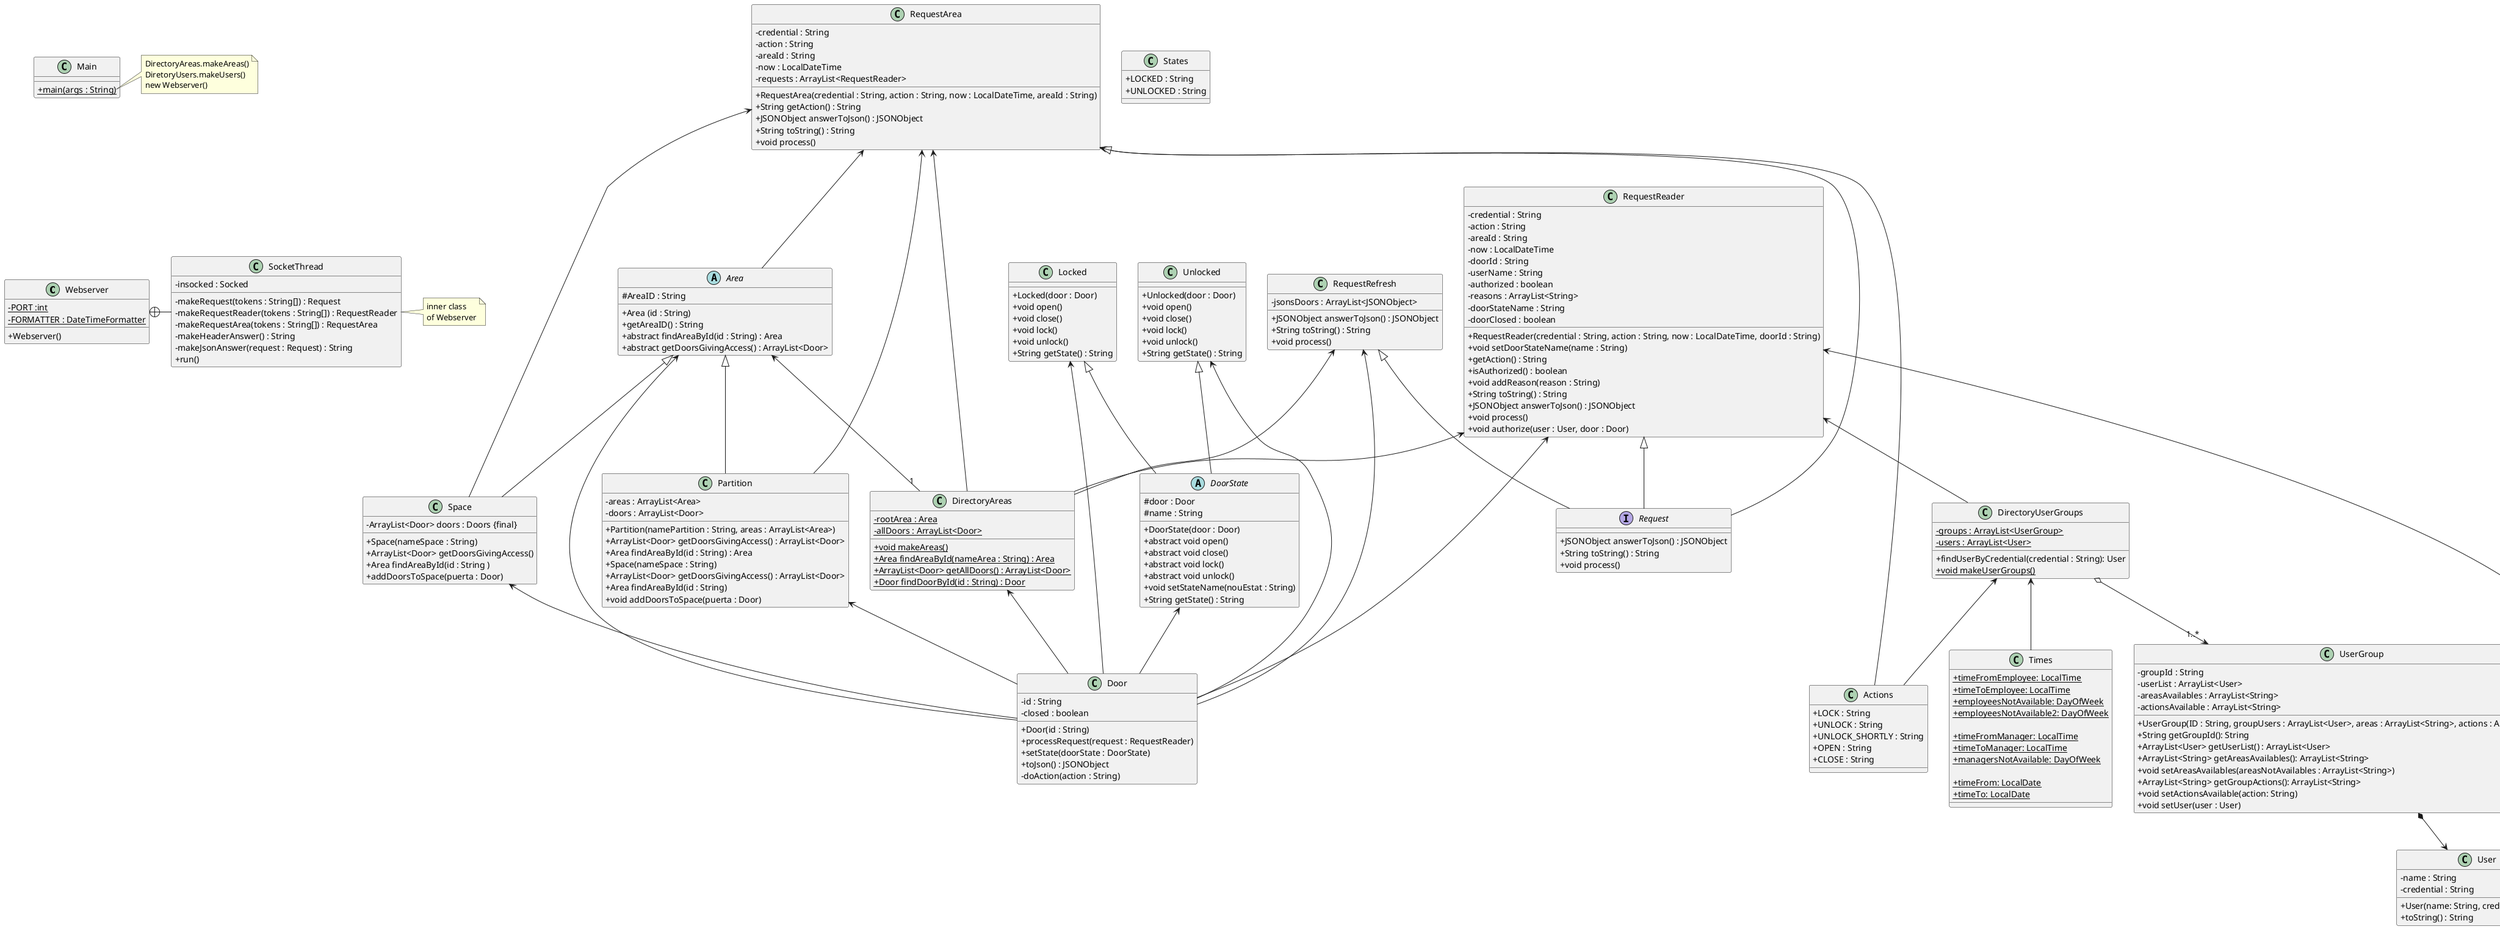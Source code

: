 @startuml
'https://plantuml.com/class-diagram
skinparam classAttributeIconSize 0

class Webserver {
- {static} PORT :int
- {static} FORMATTER : DateTimeFormatter
+ Webserver()
}

class SocketThread {
- insocked : Socked
- makeRequest(tokens : String[]) : Request
- makeRequestReader(tokens : String[]) : RequestReader
- makeRequestArea(tokens : String[]) : RequestArea
- makeHeaderAnswer() : String
- makeJsonAnswer(request : Request) : String
+ run()
}

Webserver +-right- SocketThread

note right of SocketThread
inner class
of Webserver
end note


class Door {
- id : String
- closed : boolean
+ Door(id : String)
+ processRequest(request : RequestReader)
+ setState(doorState : DoorState)
+ toJson() : JSONObject
'+ toString() : String
'+ isClosed() :boolean
'+ setClosed(b : boolean)
'+ getStateName() : String
- doAction(action : String)
}


class Main {
+ {static} main(args : String)
}

note right of Main::main
DirectoryAreas.makeAreas()
DiretoryUsers.makeUsers()
new Webserver()
end note

Main -[hidden]down- Webserver


'AreaSpaces
abstract class Area {
# AreaID : String
+ Area (id : String)
+ getAreaID() : String
+ abstract findAreaById(id : String) : Area
+ abstract getDoorsGivingAccess() : ArrayList<Door>
}

class Space {
-  ArrayList<Door> doors : Doors {final}

+ Space(nameSpace : String)



+ ArrayList<Door> getDoorsGivingAccess()



+ Area findAreaById(id : String )



+ addDoorsToSpace(puerta : Door)


}

class DirectoryAreas {
- {static} rootArea : Area
- {static} allDoors : ArrayList<Door>
+ {static} void makeAreas()
+ {static} Area findAreaById(nameArea : String) : Area
+ {static} ArrayList<Door> getAllDoors() : ArrayList<Door>
+ {static} Door findDoorById(id : String) : Door
}

class Partition {
- areas : ArrayList<Area>
+ Partition(namePartition : String, areas : ArrayList<Area>)
+ ArrayList<Door> getDoorsGivingAccess() : ArrayList<Door>
+ Area findAreaById(id : String) : Area
}

class Partition {
- doors : ArrayList<Door>
+ Space(nameSpace : String)
+ ArrayList<Door> getDoorsGivingAccess() : ArrayList<Door>
+ Area findAreaById(id : String)
+ void addDoorsToSpace(puerta : Door)
}

'doorstates
class Actions {
+ LOCK : String
+ UNLOCK : String
+ UNLOCK_SHORTLY : String
+ OPEN : String
+ CLOSE : String
}

abstract class DoorState {
# door : Door
# name : String
+ DoorState(door : Door)
+ abstract void open()
+ abstract void close()
+ abstract void lock()
+ abstract void unlock()
+ void setStateName(nouEstat : String)
+ String getState() : String
}

class Locked {
+ Locked(door : Door)
+ void open()
+ void close()
+ void lock()
+ void unlock()
+ String getState() : String
}

class States {
+ LOCKED : String
+ UNLOCKED : String
}

class Unlocked {
+ Unlocked(door : Door)
+ void open()
+ void close()
+ void lock()
+ void unlock()
+ String getState() : String
}

'requests
interface Request {
+ JSONObject answerToJson() : JSONObject
+ String toString() : String
+ void process()
}

class RequestArea {
- credential : String
- action : String
- areaId : String
- now : LocalDateTime
- requests : ArrayList<RequestReader>
+ RequestArea(credential : String, action : String, now : LocalDateTime, areaId : String)
+ String getAction() : String
+ JSONObject answerToJson() : JSONObject
+ String toString() : String
+ void process()
}

class RequestReader {
- credential : String
- action : String
- areaId : String
- now : LocalDateTime
- doorId : String
- userName : String
- authorized : boolean
- reasons : ArrayList<String>
- doorStateName : String
- doorClosed : boolean
+ RequestReader(credential : String, action : String, now : LocalDateTime, doorId : String)
+ void setDoorStateName(name : String)
+ getAction() : String
+ isAuthorized() : boolean
+ void addReason(reason : String)
+ String toString() : String
+ JSONObject answerToJson() : JSONObject
+ void process()
+ void authorize(user : User, door : Door)
}

class RequestRefresh {
- jsonsDoors : ArrayList<JSONObject>
+ JSONObject answerToJson() : JSONObject
+ String toString() : String
+ void process()
}

'UsersGroups
class DirectoryUserGroups {
- {static} groups : ArrayList<UserGroup>
- {static} users : ArrayList<User>
+ findUserByCredential(credential : String): User
+ {static} void makeUserGroups()
}

class Times {
+ {static} timeFromEmployee: LocalTime
+ {static} timeToEmployee: LocalTime
+ {static} employeesNotAvailable: DayOfWeek
+ {static} employeesNotAvailable2: DayOfWeek

+ {static} timeFromManager: LocalTime
+ {static} timeToManager: LocalTime
+ {static} managersNotAvailable: DayOfWeek

+ {static} timeFrom: LocalDate
+ {static} timeTo: LocalDate
}

class User {
- name : String
- credential : String
+ User(name: String, credential: String)
+ toString() : String
}

class UserGroup {
- groupId : String
- userList : ArrayList<User>
- areasAvailables : ArrayList<String>
- actionsAvailable : ArrayList<String>
+ UserGroup(ID : String, groupUsers : ArrayList<User>, areas : ArrayList<String>, actions : ArrayList<String>)
+ String getGroupId(): String
+ ArrayList<User> getUserList() : ArrayList<User>
+ ArrayList<String> getAreasAvailables(): ArrayList<String>
+ void setAreasAvailables(areasNotAvailables : ArrayList<String>)
+ ArrayList<String> getGroupActions(): ArrayList<String>
+ void setActionsAvailable(action: String)
+ void setUser(user : User)
}

'relations
'   Usersgroups
DirectoryUserGroups <-- Times
DirectoryUserGroups <-- Actions

'   AreaSpaces
Area <-- Door
DirectoryAreas <-- Door
 Area <-- "1" DirectoryAreas
Partition <-- Door
Area <|--  Partition
Space <-- Door
Area <|-- Space

'   doorstates
DoorState <-- Door
Locked <-- Door
Locked <|-- DoorState
Unlocked <-- Door
Unlocked <|-- DoorState

'   requests
RequestArea <-- Actions
RequestArea <-- DirectoryAreas
RequestArea <-- Area
RequestArea <-- Partition
RequestArea <-- Space
RequestArea <|-- Request
RequestReader <-- DirectoryAreas
RequestReader <-- DirectoryUserGroups
RequestReader <-- Door
RequestReader <-- User
UserGroup *--> User
DirectoryUserGroups o--> "1..*"  UserGroup

RequestReader <|-- Request
RequestRefresh <-- DirectoryAreas
RequestRefresh <-- Door
RequestRefresh <|-- Request

@enduml